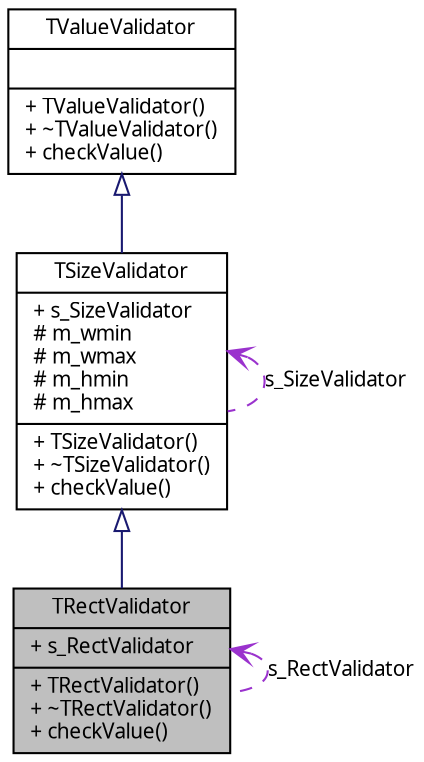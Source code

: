 digraph G
{
  edge [fontname="FreeSans.ttf",fontsize=10,labelfontname="FreeSans.ttf",labelfontsize=10];
  node [fontname="FreeSans.ttf",fontsize=10,shape=record];
  Node1 [label="{TRectValidator\n|+ s_RectValidator\l|+ TRectValidator()\l+ ~TRectValidator()\l+ checkValue()\l}",height=0.2,width=0.4,color="black", fillcolor="grey75", style="filled" fontcolor="black"];
  Node2 -> Node1 [dir=back,color="midnightblue",fontsize=10,style="solid",arrowtail="empty",fontname="FreeSans.ttf"];
  Node2 [label="{TSizeValidator\n|+ s_SizeValidator\l# m_wmin\l# m_wmax\l# m_hmin\l# m_hmax\l|+ TSizeValidator()\l+ ~TSizeValidator()\l+ checkValue()\l}",height=0.2,width=0.4,color="black", fillcolor="white", style="filled",URL="$classTSizeValidator.html",tooltip="A validator for QSize values."];
  Node3 -> Node2 [dir=back,color="midnightblue",fontsize=10,style="solid",arrowtail="empty",fontname="FreeSans.ttf"];
  Node3 [label="{TValueValidator\n||+ TValueValidator()\l+ ~TValueValidator()\l+ checkValue()\l}",height=0.2,width=0.4,color="black", fillcolor="white", style="filled",URL="$classTValueValidator.html",tooltip="Abstract class which is used as the base for all value validators."];
  Node2 -> Node2 [dir=back,color="darkorchid3",fontsize=10,style="dashed",label="s_SizeValidator",arrowtail="open",fontname="FreeSans.ttf"];
  Node1 -> Node1 [dir=back,color="darkorchid3",fontsize=10,style="dashed",label="s_RectValidator",arrowtail="open",fontname="FreeSans.ttf"];
}
